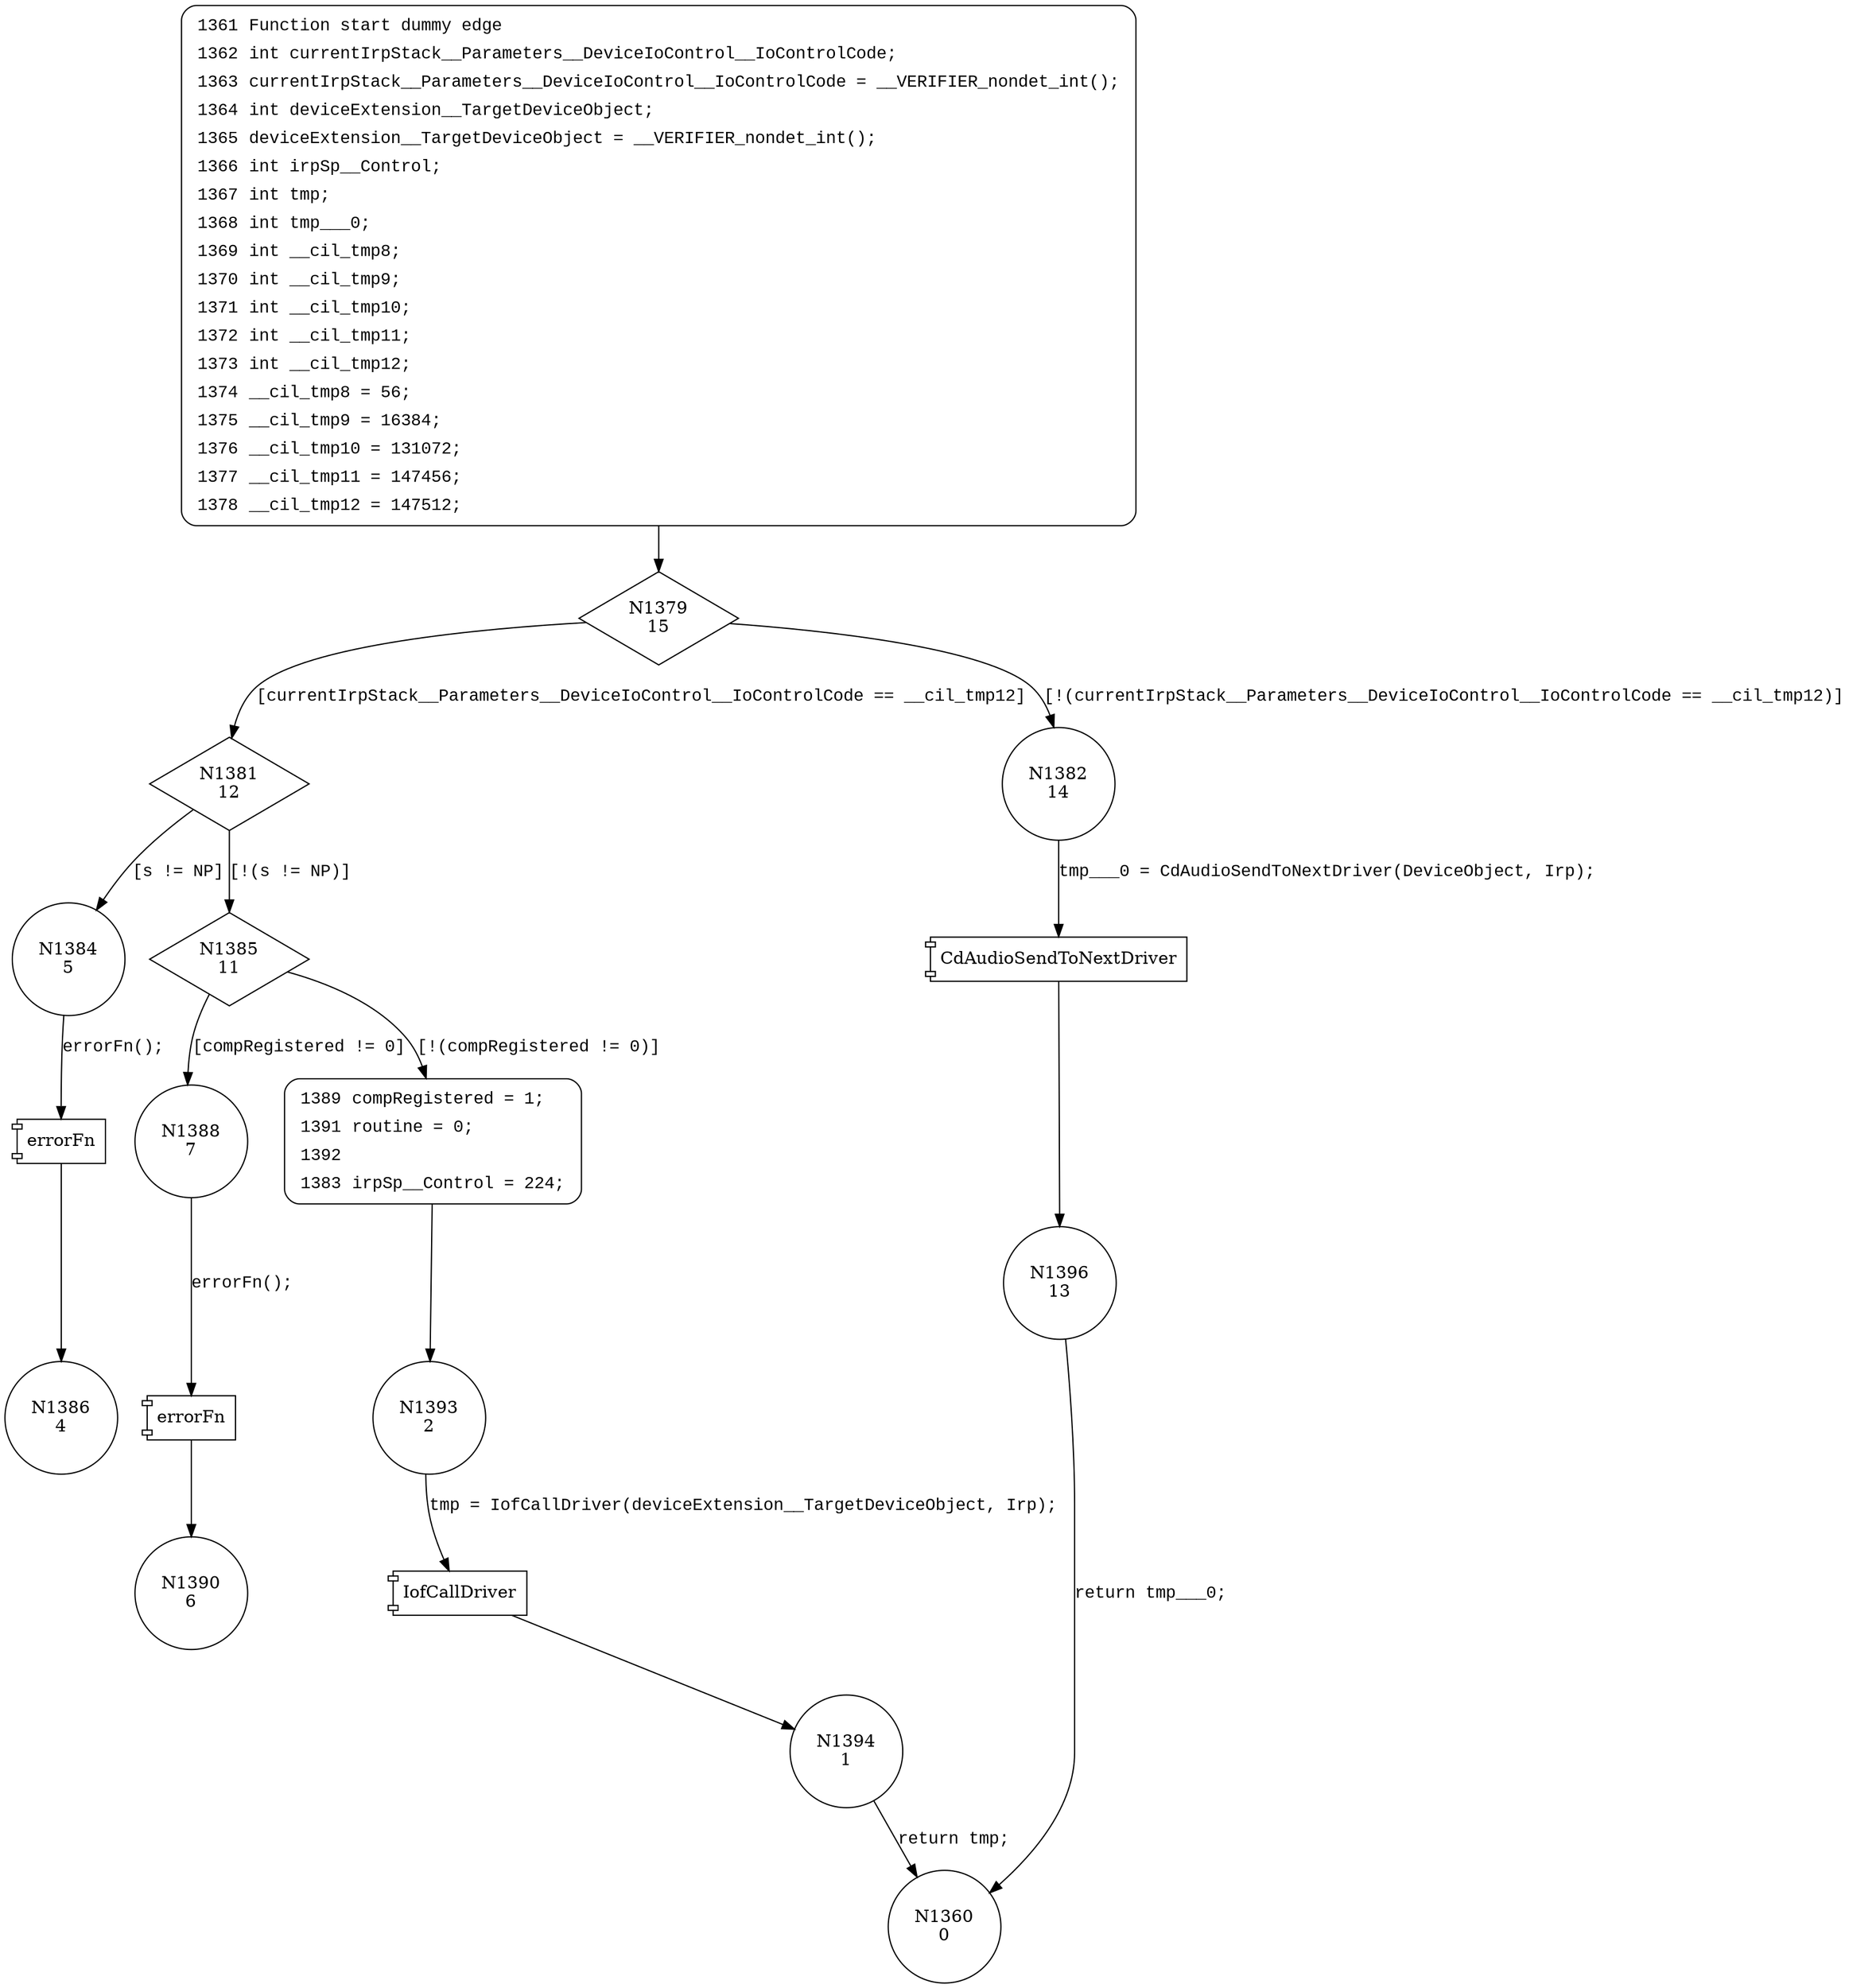 digraph CdAudioHPCdrDeviceControl {
1379 [shape="diamond" label="N1379\n15"]
1381 [shape="diamond" label="N1381\n12"]
1382 [shape="circle" label="N1382\n14"]
1396 [shape="circle" label="N1396\n13"]
1384 [shape="circle" label="N1384\n5"]
1385 [shape="diamond" label="N1385\n11"]
1388 [shape="circle" label="N1388\n7"]
1389 [shape="circle" label="N1389\n10"]
1393 [shape="circle" label="N1393\n2"]
1394 [shape="circle" label="N1394\n1"]
1390 [shape="circle" label="N1390\n6"]
1386 [shape="circle" label="N1386\n4"]
1360 [shape="circle" label="N1360\n0"]
1361 [style="filled,bold" penwidth="1" fillcolor="white" fontname="Courier New" shape="Mrecord" label=<<table border="0" cellborder="0" cellpadding="3" bgcolor="white"><tr><td align="right">1361</td><td align="left">Function start dummy edge</td></tr><tr><td align="right">1362</td><td align="left">int currentIrpStack__Parameters__DeviceIoControl__IoControlCode;</td></tr><tr><td align="right">1363</td><td align="left">currentIrpStack__Parameters__DeviceIoControl__IoControlCode = __VERIFIER_nondet_int();</td></tr><tr><td align="right">1364</td><td align="left">int deviceExtension__TargetDeviceObject;</td></tr><tr><td align="right">1365</td><td align="left">deviceExtension__TargetDeviceObject = __VERIFIER_nondet_int();</td></tr><tr><td align="right">1366</td><td align="left">int irpSp__Control;</td></tr><tr><td align="right">1367</td><td align="left">int tmp;</td></tr><tr><td align="right">1368</td><td align="left">int tmp___0;</td></tr><tr><td align="right">1369</td><td align="left">int __cil_tmp8;</td></tr><tr><td align="right">1370</td><td align="left">int __cil_tmp9;</td></tr><tr><td align="right">1371</td><td align="left">int __cil_tmp10;</td></tr><tr><td align="right">1372</td><td align="left">int __cil_tmp11;</td></tr><tr><td align="right">1373</td><td align="left">int __cil_tmp12;</td></tr><tr><td align="right">1374</td><td align="left">__cil_tmp8 = 56;</td></tr><tr><td align="right">1375</td><td align="left">__cil_tmp9 = 16384;</td></tr><tr><td align="right">1376</td><td align="left">__cil_tmp10 = 131072;</td></tr><tr><td align="right">1377</td><td align="left">__cil_tmp11 = 147456;</td></tr><tr><td align="right">1378</td><td align="left">__cil_tmp12 = 147512;</td></tr></table>>]
1361 -> 1379[label=""]
1389 [style="filled,bold" penwidth="1" fillcolor="white" fontname="Courier New" shape="Mrecord" label=<<table border="0" cellborder="0" cellpadding="3" bgcolor="white"><tr><td align="right">1389</td><td align="left">compRegistered = 1;</td></tr><tr><td align="right">1391</td><td align="left">routine = 0;</td></tr><tr><td align="right">1392</td><td align="left"></td></tr><tr><td align="right">1383</td><td align="left">irpSp__Control = 224;</td></tr></table>>]
1389 -> 1393[label=""]
1379 -> 1381 [label="[currentIrpStack__Parameters__DeviceIoControl__IoControlCode == __cil_tmp12]" fontname="Courier New"]
1379 -> 1382 [label="[!(currentIrpStack__Parameters__DeviceIoControl__IoControlCode == __cil_tmp12)]" fontname="Courier New"]
100023 [shape="component" label="CdAudioSendToNextDriver"]
1382 -> 100023 [label="tmp___0 = CdAudioSendToNextDriver(DeviceObject, Irp);" fontname="Courier New"]
100023 -> 1396 [label="" fontname="Courier New"]
1381 -> 1384 [label="[s != NP]" fontname="Courier New"]
1381 -> 1385 [label="[!(s != NP)]" fontname="Courier New"]
1385 -> 1388 [label="[compRegistered != 0]" fontname="Courier New"]
1385 -> 1389 [label="[!(compRegistered != 0)]" fontname="Courier New"]
100024 [shape="component" label="IofCallDriver"]
1393 -> 100024 [label="tmp = IofCallDriver(deviceExtension__TargetDeviceObject, Irp);" fontname="Courier New"]
100024 -> 1394 [label="" fontname="Courier New"]
100025 [shape="component" label="errorFn"]
1388 -> 100025 [label="errorFn();" fontname="Courier New"]
100025 -> 1390 [label="" fontname="Courier New"]
100026 [shape="component" label="errorFn"]
1384 -> 100026 [label="errorFn();" fontname="Courier New"]
100026 -> 1386 [label="" fontname="Courier New"]
1396 -> 1360 [label="return tmp___0;" fontname="Courier New"]
1394 -> 1360 [label="return tmp;" fontname="Courier New"]
}